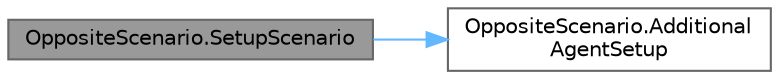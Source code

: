 digraph "OppositeScenario.SetupScenario"
{
 // LATEX_PDF_SIZE
  bgcolor="transparent";
  edge [fontname=Helvetica,fontsize=10,labelfontname=Helvetica,labelfontsize=10];
  node [fontname=Helvetica,fontsize=10,shape=box,height=0.2,width=0.4];
  rankdir="LR";
  Node1 [id="Node000001",label="OppositeScenario.SetupScenario",height=0.2,width=0.4,color="gray40", fillcolor="grey60", style="filled", fontcolor="black",tooltip="Populates scene with agents, gives them their destination."];
  Node1 -> Node2 [id="edge1_Node000001_Node000002",color="steelblue1",style="solid",tooltip=" "];
  Node2 [id="Node000002",label="OppositeScenario.Additional\lAgentSetup",height=0.2,width=0.4,color="grey40", fillcolor="white", style="filled",URL="$class_opposite_scenario.html#a0305412a3fec8372a13de20d531a9e61",tooltip="Add additional setup for agents."];
}
